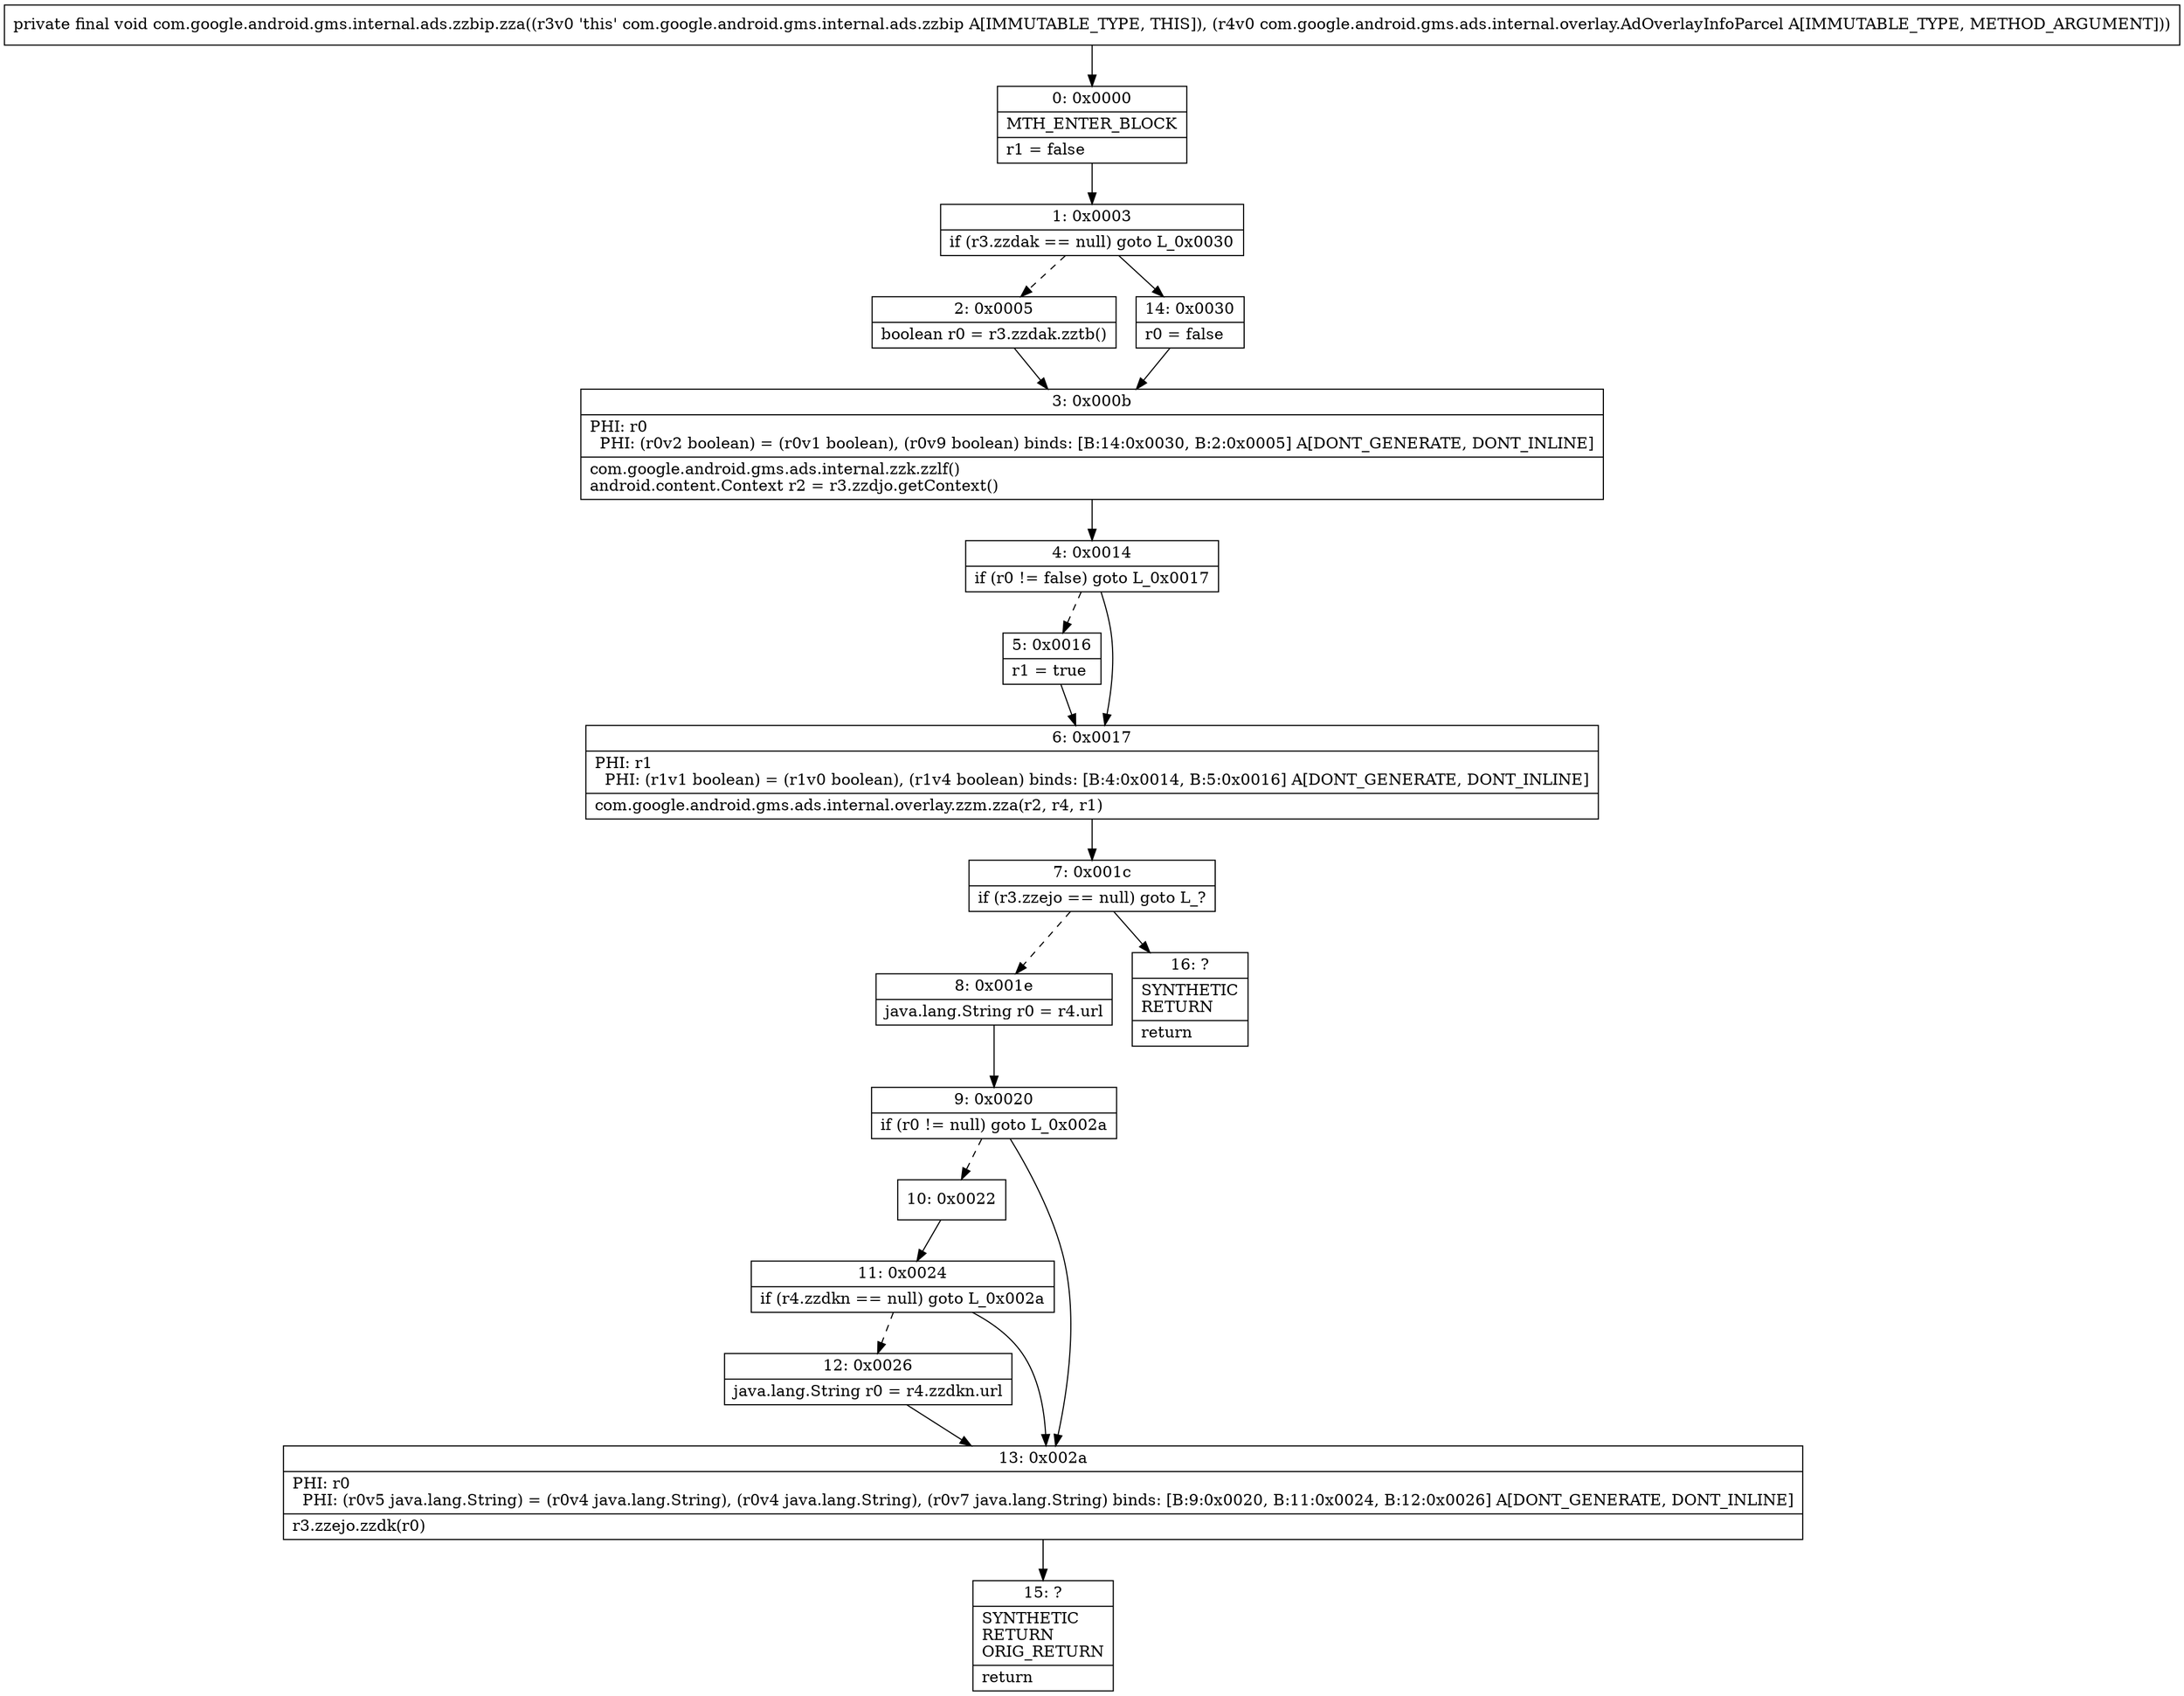 digraph "CFG forcom.google.android.gms.internal.ads.zzbip.zza(Lcom\/google\/android\/gms\/ads\/internal\/overlay\/AdOverlayInfoParcel;)V" {
Node_0 [shape=record,label="{0\:\ 0x0000|MTH_ENTER_BLOCK\l|r1 = false\l}"];
Node_1 [shape=record,label="{1\:\ 0x0003|if (r3.zzdak == null) goto L_0x0030\l}"];
Node_2 [shape=record,label="{2\:\ 0x0005|boolean r0 = r3.zzdak.zztb()\l}"];
Node_3 [shape=record,label="{3\:\ 0x000b|PHI: r0 \l  PHI: (r0v2 boolean) = (r0v1 boolean), (r0v9 boolean) binds: [B:14:0x0030, B:2:0x0005] A[DONT_GENERATE, DONT_INLINE]\l|com.google.android.gms.ads.internal.zzk.zzlf()\landroid.content.Context r2 = r3.zzdjo.getContext()\l}"];
Node_4 [shape=record,label="{4\:\ 0x0014|if (r0 != false) goto L_0x0017\l}"];
Node_5 [shape=record,label="{5\:\ 0x0016|r1 = true\l}"];
Node_6 [shape=record,label="{6\:\ 0x0017|PHI: r1 \l  PHI: (r1v1 boolean) = (r1v0 boolean), (r1v4 boolean) binds: [B:4:0x0014, B:5:0x0016] A[DONT_GENERATE, DONT_INLINE]\l|com.google.android.gms.ads.internal.overlay.zzm.zza(r2, r4, r1)\l}"];
Node_7 [shape=record,label="{7\:\ 0x001c|if (r3.zzejo == null) goto L_?\l}"];
Node_8 [shape=record,label="{8\:\ 0x001e|java.lang.String r0 = r4.url\l}"];
Node_9 [shape=record,label="{9\:\ 0x0020|if (r0 != null) goto L_0x002a\l}"];
Node_10 [shape=record,label="{10\:\ 0x0022}"];
Node_11 [shape=record,label="{11\:\ 0x0024|if (r4.zzdkn == null) goto L_0x002a\l}"];
Node_12 [shape=record,label="{12\:\ 0x0026|java.lang.String r0 = r4.zzdkn.url\l}"];
Node_13 [shape=record,label="{13\:\ 0x002a|PHI: r0 \l  PHI: (r0v5 java.lang.String) = (r0v4 java.lang.String), (r0v4 java.lang.String), (r0v7 java.lang.String) binds: [B:9:0x0020, B:11:0x0024, B:12:0x0026] A[DONT_GENERATE, DONT_INLINE]\l|r3.zzejo.zzdk(r0)\l}"];
Node_14 [shape=record,label="{14\:\ 0x0030|r0 = false\l}"];
Node_15 [shape=record,label="{15\:\ ?|SYNTHETIC\lRETURN\lORIG_RETURN\l|return\l}"];
Node_16 [shape=record,label="{16\:\ ?|SYNTHETIC\lRETURN\l|return\l}"];
MethodNode[shape=record,label="{private final void com.google.android.gms.internal.ads.zzbip.zza((r3v0 'this' com.google.android.gms.internal.ads.zzbip A[IMMUTABLE_TYPE, THIS]), (r4v0 com.google.android.gms.ads.internal.overlay.AdOverlayInfoParcel A[IMMUTABLE_TYPE, METHOD_ARGUMENT])) }"];
MethodNode -> Node_0;
Node_0 -> Node_1;
Node_1 -> Node_2[style=dashed];
Node_1 -> Node_14;
Node_2 -> Node_3;
Node_3 -> Node_4;
Node_4 -> Node_5[style=dashed];
Node_4 -> Node_6;
Node_5 -> Node_6;
Node_6 -> Node_7;
Node_7 -> Node_8[style=dashed];
Node_7 -> Node_16;
Node_8 -> Node_9;
Node_9 -> Node_10[style=dashed];
Node_9 -> Node_13;
Node_10 -> Node_11;
Node_11 -> Node_12[style=dashed];
Node_11 -> Node_13;
Node_12 -> Node_13;
Node_13 -> Node_15;
Node_14 -> Node_3;
}

